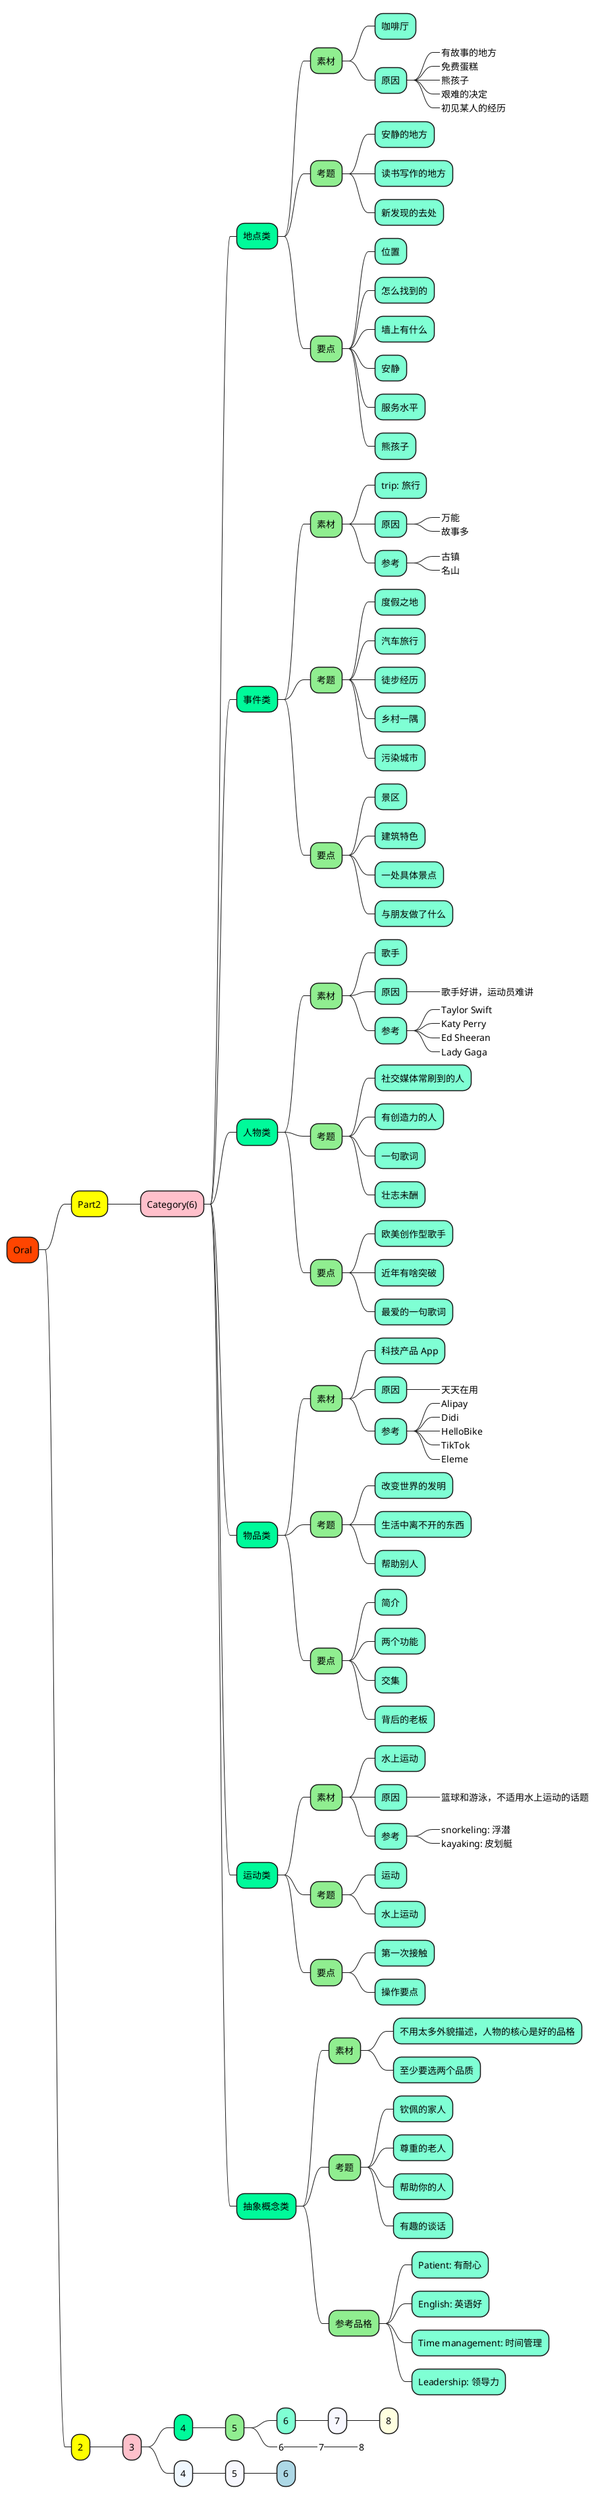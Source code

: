 @startmindmap

+[#OrangeRed] Oral

++[#yellow] Part2

+++[#Pink] Category(6)

++++[#MediumSpringGreen] 地点类

+++++[#LightGreen] 素材
++++++[#Aquamarine] 咖啡厅
++++++[#Aquamarine] 原因
+++++++[#GhostWhite]_ 有故事的地方
+++++++[#GhostWhite]_ 免费蛋糕
+++++++[#GhostWhite]_ 熊孩子
+++++++[#GhostWhite]_ 艰难的决定
+++++++[#GhostWhite]_ 初见某人的经历

+++++[#LightGreen] 考题
++++++[#Aquamarine] 安静的地方
++++++[#Aquamarine] 读书写作的地方
++++++[#Aquamarine] 新发现的去处

+++++[#LightGreen] 要点
++++++[#Aquamarine] 位置
++++++[#Aquamarine] 怎么找到的
++++++[#Aquamarine] 墙上有什么
++++++[#Aquamarine] 安静
++++++[#Aquamarine] 服务水平
++++++[#Aquamarine] 熊孩子

++++[#MediumSpringGreen] 事件类

+++++[#LightGreen] 素材
++++++[#Aquamarine] trip: 旅行
++++++[#Aquamarine] 原因
+++++++[#GhostWhite]_ 万能
+++++++[#GhostWhite]_ 故事多
++++++[#Aquamarine] 参考
+++++++[#GhostWhite]_ 古镇
+++++++[#GhostWhite]_ 名山

+++++[#LightGreen] 考题
++++++[#Aquamarine] 度假之地
++++++[#Aquamarine] 汽车旅行
++++++[#Aquamarine] 徒步经历
++++++[#Aquamarine] 乡村一隅
++++++[#Aquamarine] 污染城市

+++++[#LightGreen] 要点
++++++[#Aquamarine] 景区
++++++[#Aquamarine] 建筑特色
++++++[#Aquamarine] 一处具体景点
++++++[#Aquamarine] 与朋友做了什么

++++[#MediumSpringGreen] 人物类

+++++[#LightGreen] 素材
++++++[#Aquamarine] 歌手
++++++[#Aquamarine] 原因
+++++++[#GhostWhite]_ 歌手好讲，运动员难讲
++++++[#Aquamarine] 参考
+++++++[#GhostWhite]_ Taylor Swift
+++++++[#GhostWhite]_ Katy Perry
+++++++[#GhostWhite]_ Ed Sheeran
+++++++[#GhostWhite]_ Lady Gaga

+++++[#LightGreen] 考题
++++++[#Aquamarine] 社交媒体常刷到的人
++++++[#Aquamarine] 有创造力的人
++++++[#Aquamarine] 一句歌词
++++++[#Aquamarine] 壮志未酬

+++++[#LightGreen] 要点
++++++[#Aquamarine] 欧美创作型歌手
++++++[#Aquamarine] 近年有啥突破
++++++[#Aquamarine] 最爱的一句歌词

++++[#MediumSpringGreen] 物品类

+++++[#LightGreen] 素材
++++++[#Aquamarine] 科技产品 App
++++++[#Aquamarine] 原因
+++++++[#GhostWhite]_ 天天在用
++++++[#Aquamarine] 参考
+++++++[#GhostWhite]_ Alipay
+++++++[#GhostWhite]_ Didi
+++++++[#GhostWhite]_ HelloBike
+++++++[#GhostWhite]_ TikTok
+++++++[#GhostWhite]_ Eleme

+++++[#LightGreen] 考题
++++++[#Aquamarine] 改变世界的发明
++++++[#Aquamarine] 生活中离不开的东西
++++++[#Aquamarine] 帮助别人

+++++[#LightGreen] 要点
++++++[#Aquamarine] 简介
++++++[#Aquamarine] 两个功能
++++++[#Aquamarine] 交集
++++++[#Aquamarine] 背后的老板

++++[#MediumSpringGreen] 运动类

+++++[#LightGreen] 素材
++++++[#Aquamarine] 水上运动
++++++[#Aquamarine] 原因
+++++++[#GhostWhite]_ 篮球和游泳，不适用水上运动的话题
++++++[#Aquamarine] 参考
+++++++[#GhostWhite]_ snorkeling: 浮潜
+++++++[#GhostWhite]_ kayaking: 皮划艇

+++++[#LightGreen] 考题
++++++[#Aquamarine] 运动
++++++[#Aquamarine] 水上运动

+++++[#LightGreen] 要点
++++++[#Aquamarine] 第一次接触
++++++[#Aquamarine] 操作要点

++++[#MediumSpringGreen] 抽象概念类

+++++[#LightGreen] 素材
++++++[#Aquamarine] 不用太多外貌描述，人物的核心是好的品格
++++++[#Aquamarine] 至少要选两个品质

+++++[#LightGreen] 考题
++++++[#Aquamarine] 钦佩的家人
++++++[#Aquamarine] 尊重的老人
++++++[#Aquamarine] 帮助你的人
++++++[#Aquamarine] 有趣的谈话

+++++[#LightGreen] 参考品格
++++++[#Aquamarine] Patient: 有耐心
++++++[#Aquamarine] English: 英语好
++++++[#Aquamarine] Time management: 时间管理
++++++[#Aquamarine] Leadership: 领导力


++[#yellow] 2

+++[#Pink] 3

++++[#MediumSpringGreen] 4
+++++[#LightGreen] 5
++++++[#Aquamarine] 6
+++++++[#GhostWhite] 7
++++++++[#LightYellow] 8

++++++[#Aquamarine]_ 6
+++++++[#GhostWhite]_ 7
++++++++[#LightYellow]_ 8

++++[#AliceBlue] 4
+++++[#GhostWhite] 5
++++++[#LightBlue] 6




@endmindmap